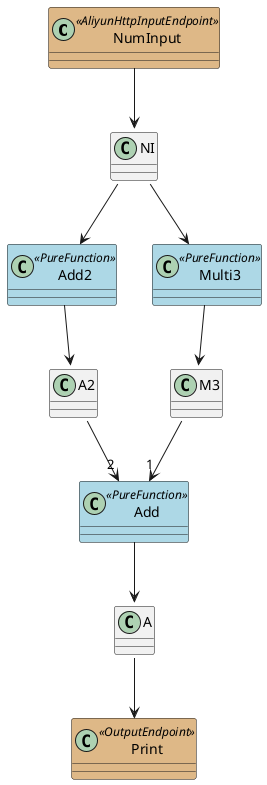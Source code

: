 
@startuml

skinparam class {
	BackgroundColor<<CommandLineInputEndpoint>> BurlyWood
    BackgroundColor<<CommandLineArgsInputEndpoint>> BurlyWood
    BackgroundColor<<AliyunHttpInputEndpoint>> BurlyWood
    BackgroundColor<<OutputEndpoint>> BurlyWood
    BackgroundColor<<PureFunction>> LightBlue
    BackgroundColor<<AlternativePath>> Crimson
}

class NumInput <<AliyunHttpInputEndpoint>>
class Add2 <<PureFunction>>
class Add <<PureFunction>>
class Print <<OutputEndpoint>>
class Multi3 <<PureFunction>>

NumInput --> NI::Integer
NI::Integer --> Add2
NI::Integer --> Multi3
Add2 --> A2::Integer
A2::Integer --> "2" Add
Multi3 --> M3::Integer
M3::Integer --> "1" Add
Add --> A::Integer
A::Integer --> Print
@enduml
